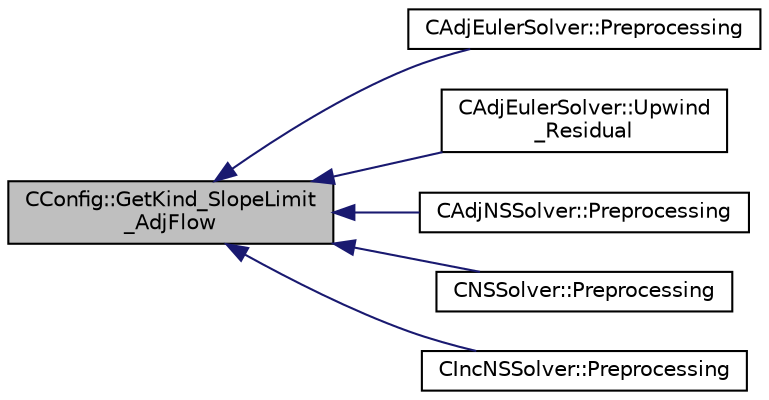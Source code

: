 digraph "CConfig::GetKind_SlopeLimit_AdjFlow"
{
  edge [fontname="Helvetica",fontsize="10",labelfontname="Helvetica",labelfontsize="10"];
  node [fontname="Helvetica",fontsize="10",shape=record];
  rankdir="LR";
  Node5300 [label="CConfig::GetKind_SlopeLimit\l_AdjFlow",height=0.2,width=0.4,color="black", fillcolor="grey75", style="filled", fontcolor="black"];
  Node5300 -> Node5301 [dir="back",color="midnightblue",fontsize="10",style="solid",fontname="Helvetica"];
  Node5301 [label="CAdjEulerSolver::Preprocessing",height=0.2,width=0.4,color="black", fillcolor="white", style="filled",URL="$class_c_adj_euler_solver.html#a4ae0ed840dc8335fd921399625ba794f",tooltip="Initialize the residual vectors. "];
  Node5300 -> Node5302 [dir="back",color="midnightblue",fontsize="10",style="solid",fontname="Helvetica"];
  Node5302 [label="CAdjEulerSolver::Upwind\l_Residual",height=0.2,width=0.4,color="black", fillcolor="white", style="filled",URL="$class_c_adj_euler_solver.html#adb4102935a0144846d17a35a62769c09",tooltip="Compute the spatial integration using a upwind scheme. "];
  Node5300 -> Node5303 [dir="back",color="midnightblue",fontsize="10",style="solid",fontname="Helvetica"];
  Node5303 [label="CAdjNSSolver::Preprocessing",height=0.2,width=0.4,color="black", fillcolor="white", style="filled",URL="$class_c_adj_n_s_solver.html#ac16dab76e2c1d86bc7d70ca9f41fd668",tooltip="Restart residual and compute gradients. "];
  Node5300 -> Node5304 [dir="back",color="midnightblue",fontsize="10",style="solid",fontname="Helvetica"];
  Node5304 [label="CNSSolver::Preprocessing",height=0.2,width=0.4,color="black", fillcolor="white", style="filled",URL="$class_c_n_s_solver.html#a028c83d18cf8520dff2f9628d8a04e4b",tooltip="Restart residual and compute gradients. "];
  Node5300 -> Node5305 [dir="back",color="midnightblue",fontsize="10",style="solid",fontname="Helvetica"];
  Node5305 [label="CIncNSSolver::Preprocessing",height=0.2,width=0.4,color="black", fillcolor="white", style="filled",URL="$class_c_inc_n_s_solver.html#ae84f6e86313acd1da80c505b4eab81e5",tooltip="Restart residual and compute gradients. "];
}
